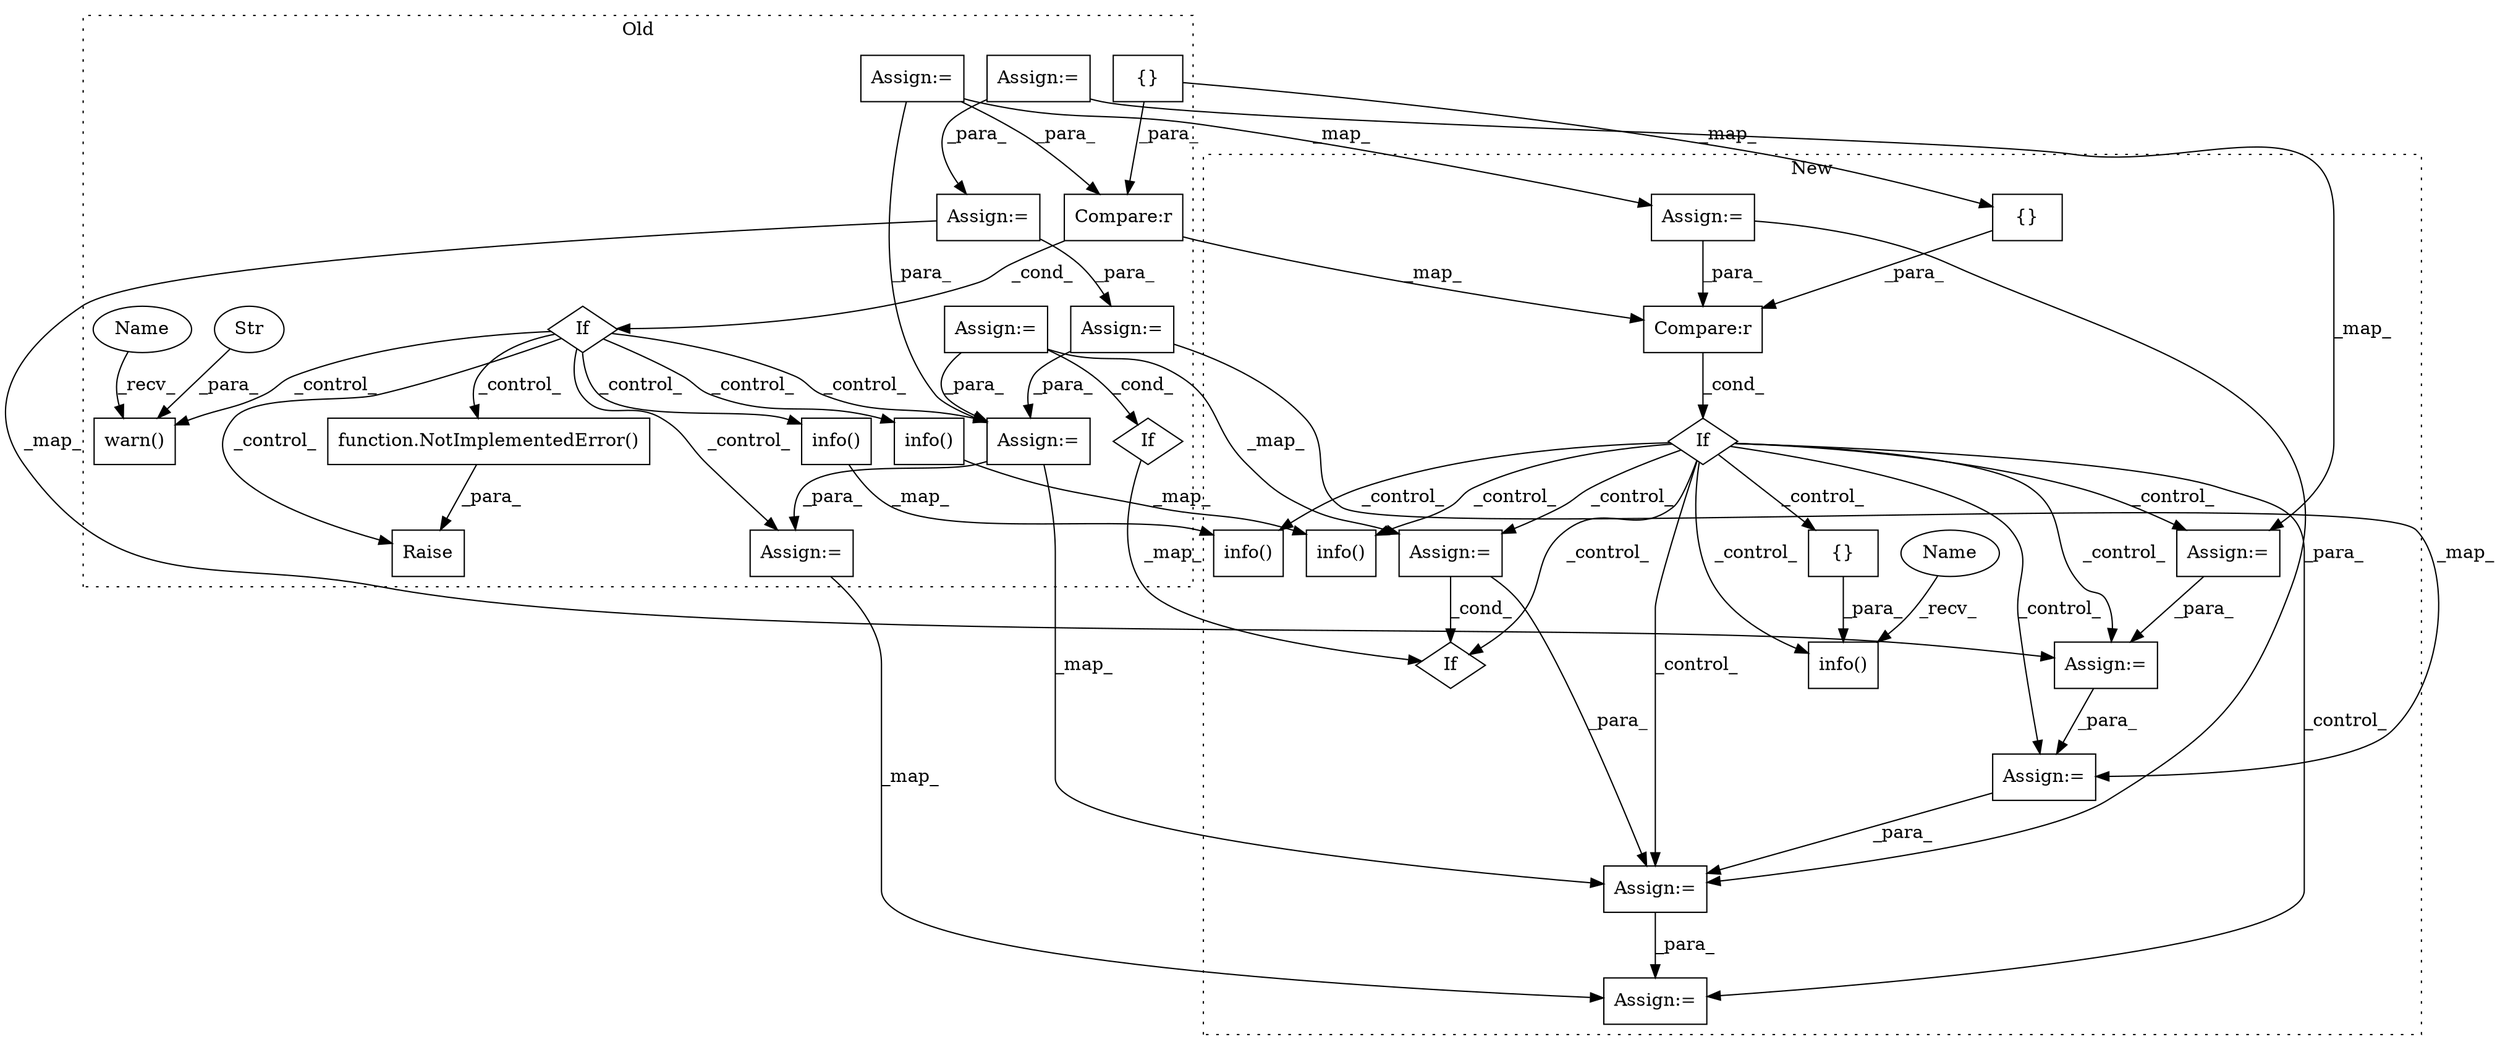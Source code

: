 digraph G {
subgraph cluster0 {
1 [label="warn()" a="75" s="2794,2856" l="12,1" shape="box"];
3 [label="If" a="96" s="2716" l="3" shape="diamond"];
5 [label="function.NotImplementedError()" a="75" s="2876" l="21" shape="box"];
6 [label="Str" a="66" s="2806" l="50" shape="ellipse"];
8 [label="info()" a="75" s="3121,3174" l="12,1" shape="box"];
11 [label="{}" a="98" s="2739,2779" l="1,0" shape="box"];
13 [label="info()" a="75" s="3042,3111" l="12,1" shape="box"];
15 [label="Compare:r" a="40" s="2719" l="61" shape="box"];
16 [label="Raise" a="91" s="2870" l="6" shape="box"];
17 [label="Assign:=" a="68" s="2919" l="3" shape="box"];
19 [label="Assign:=" a="68" s="2198" l="3" shape="box"];
22 [label="If" a="96" s="2598" l="3" shape="diamond"];
24 [label="Assign:=" a="68" s="2514" l="3" shape="box"];
26 [label="Assign:=" a="68" s="3009" l="3" shape="box"];
28 [label="Assign:=" a="68" s="2254" l="3" shape="box"];
29 [label="Assign:=" a="68" s="2347" l="3" shape="box"];
31 [label="Assign:=" a="68" s="2460" l="3" shape="box"];
34 [label="Name" a="87" s="2794" l="6" shape="ellipse"];
label = "Old";
style="dotted";
}
subgraph cluster1 {
2 [label="info()" a="75" s="3218,3253" l="12,1" shape="box"];
4 [label="If" a="96" s="2270" l="3" shape="diamond"];
7 [label="{}" a="95" s="3230,3252" l="1,1" shape="box"];
9 [label="info()" a="75" s="3137,3190" l="12,1" shape="box"];
10 [label="{}" a="98" s="2289,2329" l="1,0" shape="box"];
12 [label="info()" a="75" s="3054,3123" l="12,1" shape="box"];
14 [label="Compare:r" a="40" s="2273" l="57" shape="box"];
18 [label="Assign:=" a="68" s="2923" l="3" shape="box"];
20 [label="Assign:=" a="68" s="2363" l="3" shape="box"];
21 [label="If" a="96" s="2777" l="3" shape="diamond"];
23 [label="Assign:=" a="68" s="2685" l="3" shape="box"];
25 [label="Assign:=" a="68" s="3017" l="3" shape="box"];
27 [label="Assign:=" a="68" s="2423" l="3" shape="box"];
30 [label="Assign:=" a="68" s="2520" l="3" shape="box"];
32 [label="Assign:=" a="68" s="2175" l="3" shape="box"];
33 [label="Name" a="87" s="3218" l="6" shape="ellipse"];
label = "New";
style="dotted";
}
3 -> 5 [label="_control_"];
3 -> 1 [label="_control_"];
3 -> 26 [label="_control_"];
3 -> 13 [label="_control_"];
3 -> 8 [label="_control_"];
3 -> 16 [label="_control_"];
3 -> 17 [label="_control_"];
4 -> 30 [label="_control_"];
4 -> 20 [label="_control_"];
4 -> 7 [label="_control_"];
4 -> 23 [label="_control_"];
4 -> 25 [label="_control_"];
4 -> 27 [label="_control_"];
4 -> 2 [label="_control_"];
4 -> 18 [label="_control_"];
4 -> 12 [label="_control_"];
4 -> 21 [label="_control_"];
4 -> 9 [label="_control_"];
5 -> 16 [label="_para_"];
6 -> 1 [label="_para_"];
7 -> 2 [label="_para_"];
8 -> 9 [label="_map_"];
10 -> 14 [label="_para_"];
11 -> 10 [label="_map_"];
11 -> 15 [label="_para_"];
13 -> 12 [label="_map_"];
14 -> 4 [label="_cond_"];
15 -> 14 [label="_map_"];
15 -> 3 [label="_cond_"];
17 -> 18 [label="_map_"];
17 -> 26 [label="_para_"];
18 -> 25 [label="_para_"];
19 -> 17 [label="_para_"];
19 -> 20 [label="_map_"];
19 -> 22 [label="_cond_"];
20 -> 18 [label="_para_"];
20 -> 21 [label="_cond_"];
22 -> 21 [label="_map_"];
23 -> 18 [label="_para_"];
24 -> 17 [label="_para_"];
24 -> 23 [label="_map_"];
26 -> 25 [label="_map_"];
27 -> 30 [label="_para_"];
28 -> 27 [label="_map_"];
28 -> 29 [label="_para_"];
29 -> 30 [label="_map_"];
29 -> 24 [label="_para_"];
30 -> 23 [label="_para_"];
31 -> 15 [label="_para_"];
31 -> 32 [label="_map_"];
31 -> 17 [label="_para_"];
32 -> 14 [label="_para_"];
32 -> 18 [label="_para_"];
33 -> 2 [label="_recv_"];
34 -> 1 [label="_recv_"];
}
